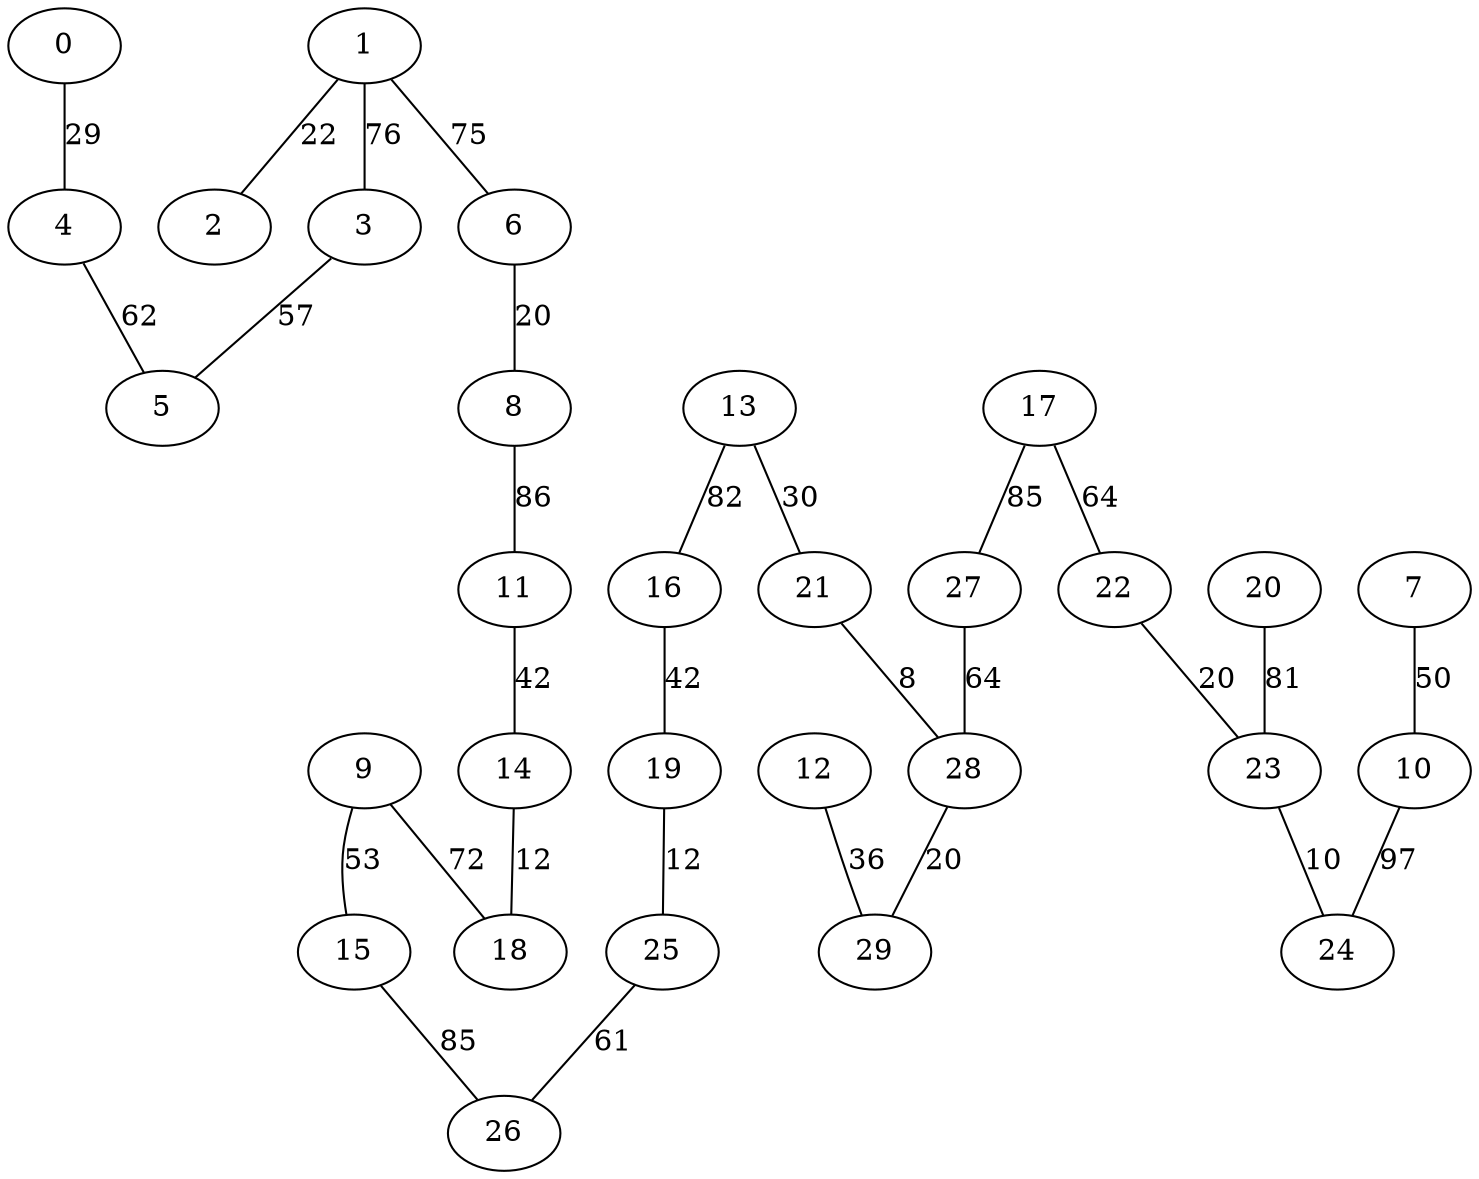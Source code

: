 graph {
  0 [label="0"];
  1 [label="1"];
  2 [label="2"];
  3 [label="3"];
  4 [label="4"];
  5 [label="5"];
  6 [label="6"];
  7 [label="7"];
  8 [label="8"];
  9 [label="9"];
  10 [label="10"];
  11 [label="11"];
  12 [label="12"];
  13 [label="13"];
  14 [label="14"];
  15 [label="15"];
  16 [label="16"];
  17 [label="17"];
  18 [label="18"];
  19 [label="19"];
  20 [label="20"];
  21 [label="21"];
  22 [label="22"];
  23 [label="23"];
  24 [label="24"];
  25 [label="25"];
  26 [label="26"];
  27 [label="27"];
  28 [label="28"];
  29 [label="29"];
  0 -- 4 [label="29"];
  1 -- 3 [label="76"];
  1 -- 6 [label="75"];
  1 -- 2 [label="22"];
  3 -- 5 [label="57"];
  4 -- 5 [label="62"];
  6 -- 8 [label="20"];
  7 -- 10 [label="50"];
  8 -- 11 [label="86"];
  9 -- 15 [label="53"];
  9 -- 18 [label="72"];
  10 -- 24 [label="97"];
  11 -- 14 [label="42"];
  12 -- 29 [label="36"];
  13 -- 16 [label="82"];
  13 -- 21 [label="30"];
  14 -- 18 [label="12"];
  15 -- 26 [label="85"];
  16 -- 19 [label="42"];
  17 -- 22 [label="64"];
  17 -- 27 [label="85"];
  19 -- 25 [label="12"];
  20 -- 23 [label="81"];
  21 -- 28 [label="8"];
  22 -- 23 [label="20"];
  23 -- 24 [label="10"];
  25 -- 26 [label="61"];
  27 -- 28 [label="64"];
  28 -- 29 [label="20"];
}